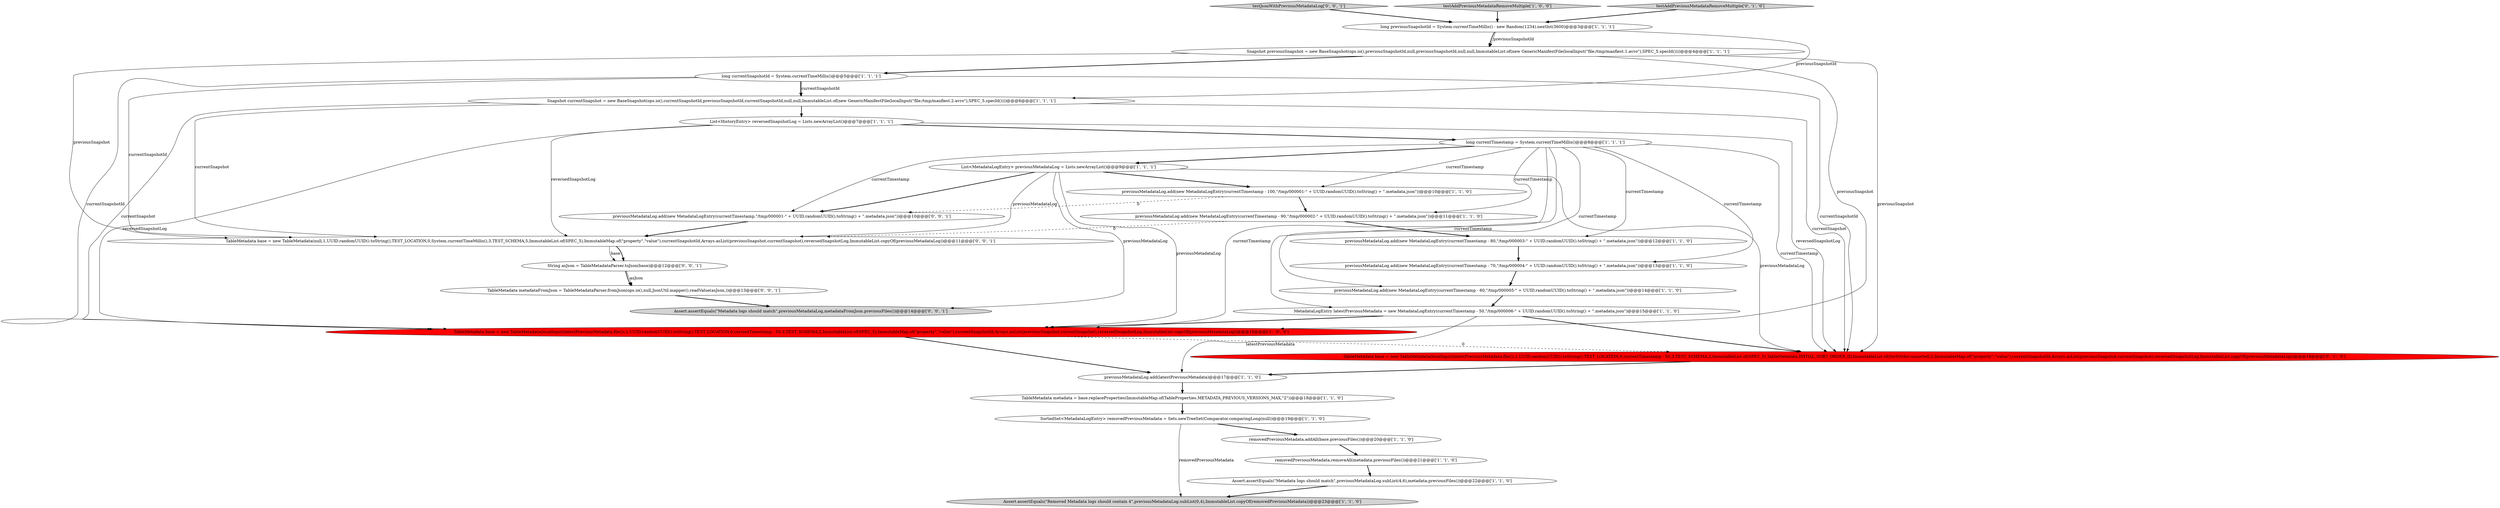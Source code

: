 digraph {
6 [style = filled, label = "Snapshot previousSnapshot = new BaseSnapshot(ops.io(),previousSnapshotId,null,previousSnapshotId,null,null,ImmutableList.of(new GenericManifestFile(localInput(\"file:/tmp/manfiest.1.avro\"),SPEC_5.specId())))@@@4@@@['1', '1', '1']", fillcolor = white, shape = ellipse image = "AAA0AAABBB1BBB"];
23 [style = filled, label = "TableMetadata base = new TableMetadata(localInput(latestPreviousMetadata.file()),1,UUID.randomUUID().toString(),TEST_LOCATION,0,currentTimestamp - 50,3,TEST_SCHEMA,2,ImmutableList.of(SPEC_5),TableMetadata.INITIAL_SORT_ORDER_ID,ImmutableList.of(SortOrder.unsorted()),ImmutableMap.of(\"property\",\"value\"),currentSnapshotId,Arrays.asList(previousSnapshot,currentSnapshot),reversedSnapshotLog,ImmutableList.copyOf(previousMetadataLog))@@@16@@@['0', '1', '0']", fillcolor = red, shape = ellipse image = "AAA1AAABBB2BBB"];
1 [style = filled, label = "previousMetadataLog.add(new MetadataLogEntry(currentTimestamp - 90,\"/tmp/000002-\" + UUID.randomUUID().toString() + \".metadata.json\"))@@@11@@@['1', '1', '0']", fillcolor = white, shape = ellipse image = "AAA0AAABBB1BBB"];
14 [style = filled, label = "removedPreviousMetadata.removeAll(metadata.previousFiles())@@@21@@@['1', '1', '0']", fillcolor = white, shape = ellipse image = "AAA0AAABBB1BBB"];
7 [style = filled, label = "previousMetadataLog.add(new MetadataLogEntry(currentTimestamp - 100,\"/tmp/000001-\" + UUID.randomUUID().toString() + \".metadata.json\"))@@@10@@@['1', '1', '0']", fillcolor = white, shape = ellipse image = "AAA0AAABBB1BBB"];
17 [style = filled, label = "TableMetadata base = new TableMetadata(localInput(latestPreviousMetadata.file()),1,UUID.randomUUID().toString(),TEST_LOCATION,0,currentTimestamp - 50,3,TEST_SCHEMA,2,ImmutableList.of(SPEC_5),ImmutableMap.of(\"property\",\"value\"),currentSnapshotId,Arrays.asList(previousSnapshot,currentSnapshot),reversedSnapshotLog,ImmutableList.copyOf(previousMetadataLog))@@@16@@@['1', '0', '0']", fillcolor = red, shape = ellipse image = "AAA1AAABBB1BBB"];
25 [style = filled, label = "testJsonWithPreviousMetadataLog['0', '0', '1']", fillcolor = lightgray, shape = diamond image = "AAA0AAABBB3BBB"];
19 [style = filled, label = "previousMetadataLog.add(new MetadataLogEntry(currentTimestamp - 60,\"/tmp/000005-\" + UUID.randomUUID().toString() + \".metadata.json\"))@@@14@@@['1', '1', '0']", fillcolor = white, shape = ellipse image = "AAA0AAABBB1BBB"];
24 [style = filled, label = "previousMetadataLog.add(new MetadataLogEntry(currentTimestamp,\"/tmp/000001-\" + UUID.randomUUID().toString() + \".metadata.json\"))@@@10@@@['0', '0', '1']", fillcolor = white, shape = ellipse image = "AAA0AAABBB3BBB"];
29 [style = filled, label = "String asJson = TableMetadataParser.toJson(base)@@@12@@@['0', '0', '1']", fillcolor = white, shape = ellipse image = "AAA0AAABBB3BBB"];
11 [style = filled, label = "previousMetadataLog.add(latestPreviousMetadata)@@@17@@@['1', '1', '0']", fillcolor = white, shape = ellipse image = "AAA0AAABBB1BBB"];
0 [style = filled, label = "previousMetadataLog.add(new MetadataLogEntry(currentTimestamp - 70,\"/tmp/000004-\" + UUID.randomUUID().toString() + \".metadata.json\"))@@@13@@@['1', '1', '0']", fillcolor = white, shape = ellipse image = "AAA0AAABBB1BBB"];
27 [style = filled, label = "TableMetadata base = new TableMetadata(null,1,UUID.randomUUID().toString(),TEST_LOCATION,0,System.currentTimeMillis(),3,TEST_SCHEMA,5,ImmutableList.of(SPEC_5),ImmutableMap.of(\"property\",\"value\"),currentSnapshotId,Arrays.asList(previousSnapshot,currentSnapshot),reversedSnapshotLog,ImmutableList.copyOf(previousMetadataLog))@@@11@@@['0', '0', '1']", fillcolor = white, shape = ellipse image = "AAA0AAABBB3BBB"];
5 [style = filled, label = "TableMetadata metadata = base.replaceProperties(ImmutableMap.of(TableProperties.METADATA_PREVIOUS_VERSIONS_MAX,\"2\"))@@@18@@@['1', '1', '0']", fillcolor = white, shape = ellipse image = "AAA0AAABBB1BBB"];
2 [style = filled, label = "Assert.assertEquals(\"Removed Metadata logs should contain 4\",previousMetadataLog.subList(0,4),ImmutableList.copyOf(removedPreviousMetadata))@@@23@@@['1', '1', '0']", fillcolor = lightgray, shape = ellipse image = "AAA0AAABBB1BBB"];
3 [style = filled, label = "Assert.assertEquals(\"Metadata logs should match\",previousMetadataLog.subList(4,6),metadata.previousFiles())@@@22@@@['1', '1', '0']", fillcolor = white, shape = ellipse image = "AAA0AAABBB1BBB"];
8 [style = filled, label = "testAddPreviousMetadataRemoveMultiple['1', '0', '0']", fillcolor = lightgray, shape = diamond image = "AAA0AAABBB1BBB"];
16 [style = filled, label = "long currentTimestamp = System.currentTimeMillis()@@@8@@@['1', '1', '1']", fillcolor = white, shape = ellipse image = "AAA0AAABBB1BBB"];
28 [style = filled, label = "Assert.assertEquals(\"Metadata logs should match\",previousMetadataLog,metadataFromJson.previousFiles())@@@14@@@['0', '0', '1']", fillcolor = lightgray, shape = ellipse image = "AAA0AAABBB3BBB"];
26 [style = filled, label = "TableMetadata metadataFromJson = TableMetadataParser.fromJson(ops.io(),null,JsonUtil.mapper().readValue(asJson,))@@@13@@@['0', '0', '1']", fillcolor = white, shape = ellipse image = "AAA0AAABBB3BBB"];
9 [style = filled, label = "long currentSnapshotId = System.currentTimeMillis()@@@5@@@['1', '1', '1']", fillcolor = white, shape = ellipse image = "AAA0AAABBB1BBB"];
4 [style = filled, label = "List<MetadataLogEntry> previousMetadataLog = Lists.newArrayList()@@@9@@@['1', '1', '1']", fillcolor = white, shape = ellipse image = "AAA0AAABBB1BBB"];
10 [style = filled, label = "Snapshot currentSnapshot = new BaseSnapshot(ops.io(),currentSnapshotId,previousSnapshotId,currentSnapshotId,null,null,ImmutableList.of(new GenericManifestFile(localInput(\"file:/tmp/manfiest.2.avro\"),SPEC_5.specId())))@@@6@@@['1', '1', '1']", fillcolor = white, shape = ellipse image = "AAA0AAABBB1BBB"];
22 [style = filled, label = "testAddPreviousMetadataRemoveMultiple['0', '1', '0']", fillcolor = lightgray, shape = diamond image = "AAA0AAABBB2BBB"];
15 [style = filled, label = "MetadataLogEntry latestPreviousMetadata = new MetadataLogEntry(currentTimestamp - 50,\"/tmp/000006-\" + UUID.randomUUID().toString() + \".metadata.json\")@@@15@@@['1', '1', '0']", fillcolor = white, shape = ellipse image = "AAA0AAABBB1BBB"];
12 [style = filled, label = "long previousSnapshotId = System.currentTimeMillis() - new Random(1234).nextInt(3600)@@@3@@@['1', '1', '1']", fillcolor = white, shape = ellipse image = "AAA0AAABBB1BBB"];
18 [style = filled, label = "removedPreviousMetadata.addAll(base.previousFiles())@@@20@@@['1', '1', '0']", fillcolor = white, shape = ellipse image = "AAA0AAABBB1BBB"];
20 [style = filled, label = "List<HistoryEntry> reversedSnapshotLog = Lists.newArrayList()@@@7@@@['1', '1', '1']", fillcolor = white, shape = ellipse image = "AAA0AAABBB1BBB"];
21 [style = filled, label = "previousMetadataLog.add(new MetadataLogEntry(currentTimestamp - 80,\"/tmp/000003-\" + UUID.randomUUID().toString() + \".metadata.json\"))@@@12@@@['1', '1', '0']", fillcolor = white, shape = ellipse image = "AAA0AAABBB1BBB"];
13 [style = filled, label = "SortedSet<MetadataLogEntry> removedPreviousMetadata = Sets.newTreeSet(Comparator.comparingLong(null))@@@19@@@['1', '1', '0']", fillcolor = white, shape = ellipse image = "AAA0AAABBB1BBB"];
14->3 [style = bold, label=""];
15->23 [style = bold, label=""];
16->17 [style = solid, label="currentTimestamp"];
10->20 [style = bold, label=""];
7->1 [style = bold, label=""];
12->10 [style = solid, label="previousSnapshotId"];
4->24 [style = bold, label=""];
20->17 [style = solid, label="reversedSnapshotLog"];
6->27 [style = solid, label="previousSnapshot"];
21->0 [style = bold, label=""];
10->17 [style = solid, label="currentSnapshot"];
16->7 [style = solid, label="currentTimestamp"];
16->21 [style = solid, label="currentTimestamp"];
0->19 [style = bold, label=""];
15->11 [style = solid, label="latestPreviousMetadata"];
10->23 [style = solid, label="currentSnapshot"];
4->27 [style = solid, label="previousMetadataLog"];
1->27 [style = dashed, label="0"];
20->23 [style = solid, label="reversedSnapshotLog"];
16->23 [style = solid, label="currentTimestamp"];
9->27 [style = solid, label="currentSnapshotId"];
13->2 [style = solid, label="removedPreviousMetadata"];
20->27 [style = solid, label="reversedSnapshotLog"];
9->10 [style = bold, label=""];
12->6 [style = solid, label="previousSnapshotId"];
12->6 [style = bold, label=""];
29->26 [style = solid, label="asJson"];
16->19 [style = solid, label="currentTimestamp"];
16->15 [style = solid, label="currentTimestamp"];
16->0 [style = solid, label="currentTimestamp"];
4->7 [style = bold, label=""];
29->26 [style = bold, label=""];
9->23 [style = solid, label="currentSnapshotId"];
11->5 [style = bold, label=""];
15->17 [style = bold, label=""];
6->17 [style = solid, label="previousSnapshot"];
20->16 [style = bold, label=""];
3->2 [style = bold, label=""];
16->1 [style = solid, label="currentTimestamp"];
25->12 [style = bold, label=""];
7->24 [style = dashed, label="0"];
9->10 [style = solid, label="currentSnapshotId"];
1->21 [style = bold, label=""];
22->12 [style = bold, label=""];
27->29 [style = solid, label="base"];
5->13 [style = bold, label=""];
16->24 [style = solid, label="currentTimestamp"];
26->28 [style = bold, label=""];
17->23 [style = dashed, label="0"];
4->17 [style = solid, label="previousMetadataLog"];
6->9 [style = bold, label=""];
9->17 [style = solid, label="currentSnapshotId"];
4->23 [style = solid, label="previousMetadataLog"];
16->4 [style = bold, label=""];
19->15 [style = bold, label=""];
23->11 [style = bold, label=""];
10->27 [style = solid, label="currentSnapshot"];
27->29 [style = bold, label=""];
18->14 [style = bold, label=""];
24->27 [style = bold, label=""];
8->12 [style = bold, label=""];
4->28 [style = solid, label="previousMetadataLog"];
13->18 [style = bold, label=""];
6->23 [style = solid, label="previousSnapshot"];
17->11 [style = bold, label=""];
}
